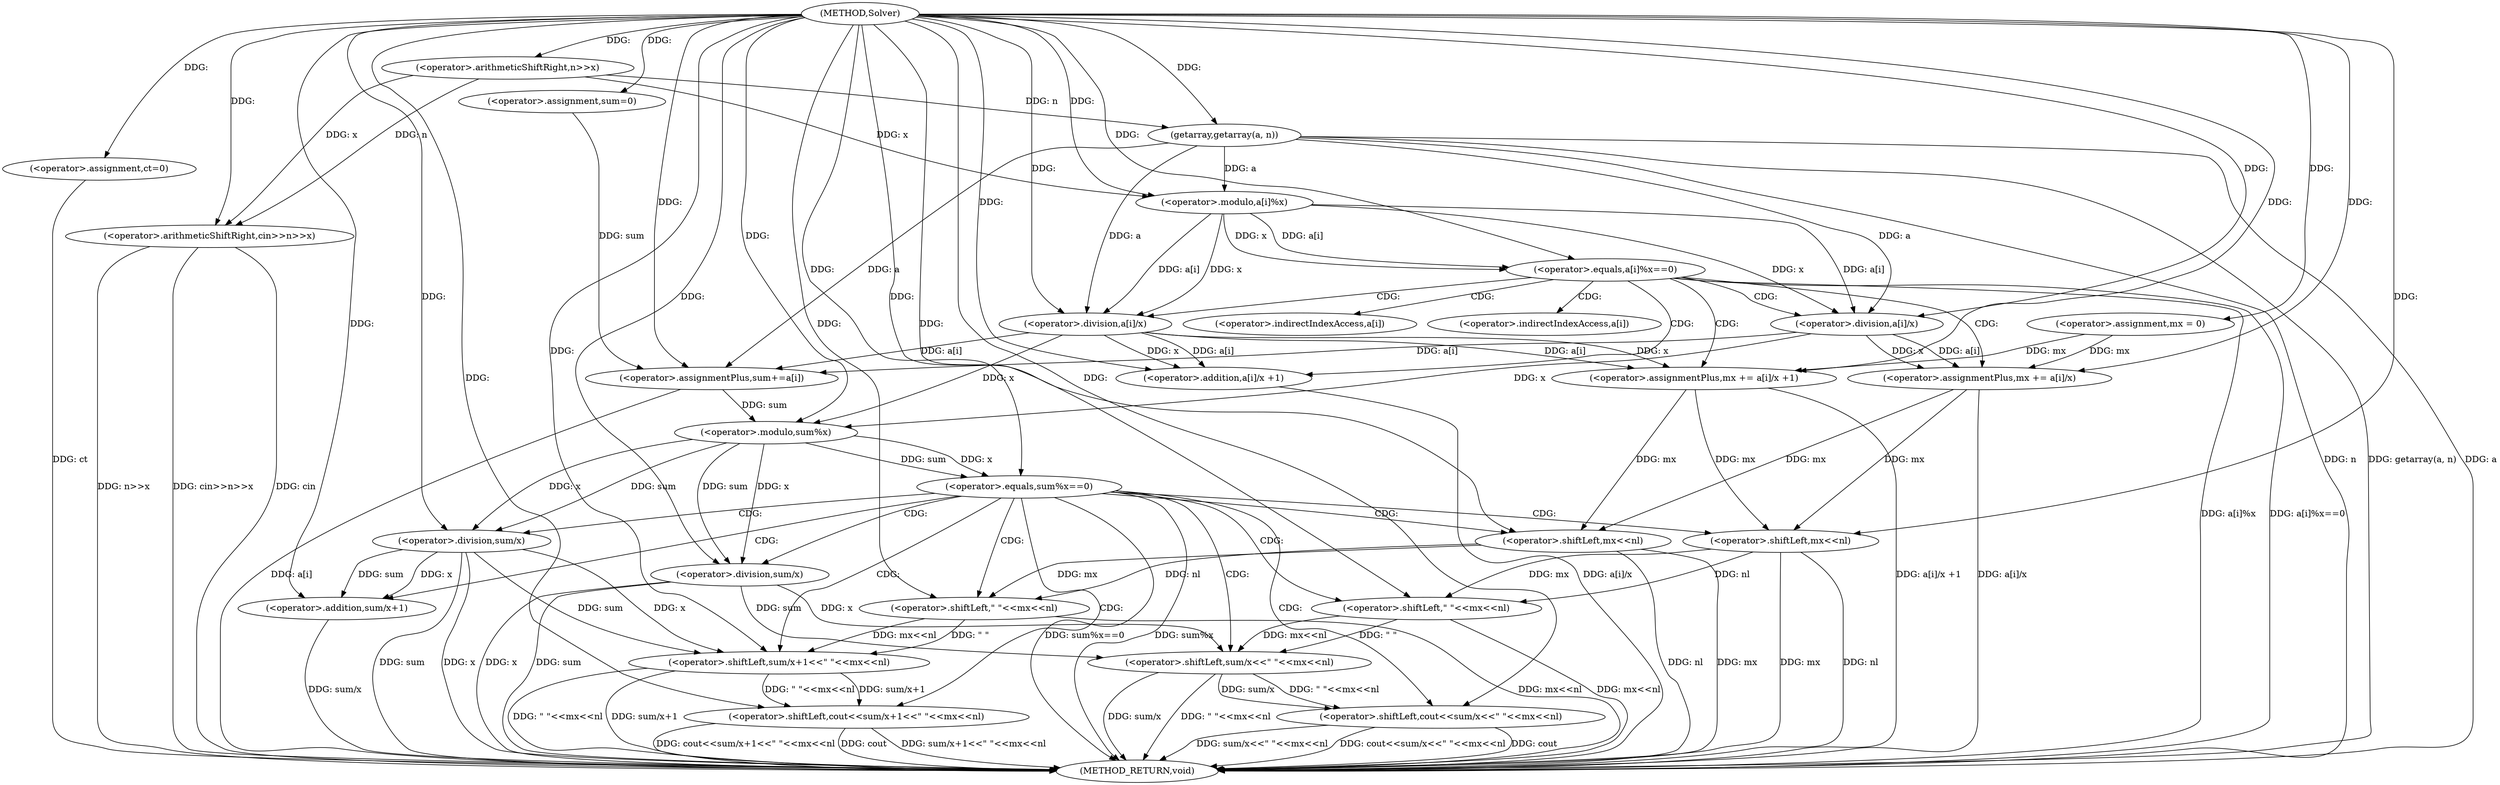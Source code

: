 digraph "Solver" {  
"1000101" [label = "(METHOD,Solver)" ]
"1000193" [label = "(METHOD_RETURN,void)" ]
"1000105" [label = "(<operator>.arithmeticShiftRight,cin>>n>>x)" ]
"1000111" [label = "(getarray,getarray(a, n))" ]
"1000115" [label = "(<operator>.assignment,ct=0)" ]
"1000119" [label = "(<operator>.assignment,mx = 0)" ]
"1000151" [label = "(<operator>.assignment,sum=0)" ]
"1000155" [label = "(<operator>.assignmentPlus,sum+=a[i])" ]
"1000161" [label = "(<operator>.equals,sum%x==0)" ]
"1000107" [label = "(<operator>.arithmeticShiftRight,n>>x)" ]
"1000124" [label = "(<operator>.equals,a[i]%x==0)" ]
"1000167" [label = "(<operator>.shiftLeft,cout<<sum/x<<\" \"<<mx<<nl)" ]
"1000132" [label = "(<operator>.assignmentPlus,mx += a[i]/x)" ]
"1000162" [label = "(<operator>.modulo,sum%x)" ]
"1000180" [label = "(<operator>.shiftLeft,cout<<sum/x+1<<\" \"<<mx<<nl)" ]
"1000125" [label = "(<operator>.modulo,a[i]%x)" ]
"1000141" [label = "(<operator>.assignmentPlus,mx += a[i]/x +1)" ]
"1000169" [label = "(<operator>.shiftLeft,sum/x<<\" \"<<mx<<nl)" ]
"1000134" [label = "(<operator>.division,a[i]/x)" ]
"1000170" [label = "(<operator>.division,sum/x)" ]
"1000173" [label = "(<operator>.shiftLeft,\" \"<<mx<<nl)" ]
"1000182" [label = "(<operator>.shiftLeft,sum/x+1<<\" \"<<mx<<nl)" ]
"1000143" [label = "(<operator>.addition,a[i]/x +1)" ]
"1000175" [label = "(<operator>.shiftLeft,mx<<nl)" ]
"1000183" [label = "(<operator>.addition,sum/x+1)" ]
"1000188" [label = "(<operator>.shiftLeft,\" \"<<mx<<nl)" ]
"1000144" [label = "(<operator>.division,a[i]/x)" ]
"1000184" [label = "(<operator>.division,sum/x)" ]
"1000190" [label = "(<operator>.shiftLeft,mx<<nl)" ]
"1000135" [label = "(<operator>.indirectIndexAccess,a[i])" ]
"1000145" [label = "(<operator>.indirectIndexAccess,a[i])" ]
  "1000105" -> "1000193"  [ label = "DDG: n>>x"] 
  "1000105" -> "1000193"  [ label = "DDG: cin>>n>>x"] 
  "1000111" -> "1000193"  [ label = "DDG: a"] 
  "1000111" -> "1000193"  [ label = "DDG: n"] 
  "1000111" -> "1000193"  [ label = "DDG: getarray(a, n)"] 
  "1000115" -> "1000193"  [ label = "DDG: ct"] 
  "1000124" -> "1000193"  [ label = "DDG: a[i]%x"] 
  "1000124" -> "1000193"  [ label = "DDG: a[i]%x==0"] 
  "1000143" -> "1000193"  [ label = "DDG: a[i]/x"] 
  "1000141" -> "1000193"  [ label = "DDG: a[i]/x +1"] 
  "1000132" -> "1000193"  [ label = "DDG: a[i]/x"] 
  "1000155" -> "1000193"  [ label = "DDG: a[i]"] 
  "1000161" -> "1000193"  [ label = "DDG: sum%x"] 
  "1000161" -> "1000193"  [ label = "DDG: sum%x==0"] 
  "1000180" -> "1000193"  [ label = "DDG: cout"] 
  "1000184" -> "1000193"  [ label = "DDG: sum"] 
  "1000184" -> "1000193"  [ label = "DDG: x"] 
  "1000183" -> "1000193"  [ label = "DDG: sum/x"] 
  "1000182" -> "1000193"  [ label = "DDG: sum/x+1"] 
  "1000190" -> "1000193"  [ label = "DDG: mx"] 
  "1000190" -> "1000193"  [ label = "DDG: nl"] 
  "1000188" -> "1000193"  [ label = "DDG: mx<<nl"] 
  "1000182" -> "1000193"  [ label = "DDG: \" \"<<mx<<nl"] 
  "1000180" -> "1000193"  [ label = "DDG: sum/x+1<<\" \"<<mx<<nl"] 
  "1000180" -> "1000193"  [ label = "DDG: cout<<sum/x+1<<\" \"<<mx<<nl"] 
  "1000167" -> "1000193"  [ label = "DDG: cout"] 
  "1000170" -> "1000193"  [ label = "DDG: sum"] 
  "1000170" -> "1000193"  [ label = "DDG: x"] 
  "1000169" -> "1000193"  [ label = "DDG: sum/x"] 
  "1000175" -> "1000193"  [ label = "DDG: mx"] 
  "1000175" -> "1000193"  [ label = "DDG: nl"] 
  "1000173" -> "1000193"  [ label = "DDG: mx<<nl"] 
  "1000169" -> "1000193"  [ label = "DDG: \" \"<<mx<<nl"] 
  "1000167" -> "1000193"  [ label = "DDG: sum/x<<\" \"<<mx<<nl"] 
  "1000167" -> "1000193"  [ label = "DDG: cout<<sum/x<<\" \"<<mx<<nl"] 
  "1000105" -> "1000193"  [ label = "DDG: cin"] 
  "1000101" -> "1000115"  [ label = "DDG: "] 
  "1000101" -> "1000119"  [ label = "DDG: "] 
  "1000101" -> "1000151"  [ label = "DDG: "] 
  "1000101" -> "1000105"  [ label = "DDG: "] 
  "1000107" -> "1000105"  [ label = "DDG: x"] 
  "1000107" -> "1000105"  [ label = "DDG: n"] 
  "1000101" -> "1000111"  [ label = "DDG: "] 
  "1000107" -> "1000111"  [ label = "DDG: n"] 
  "1000111" -> "1000155"  [ label = "DDG: a"] 
  "1000144" -> "1000155"  [ label = "DDG: a[i]"] 
  "1000134" -> "1000155"  [ label = "DDG: a[i]"] 
  "1000101" -> "1000107"  [ label = "DDG: "] 
  "1000151" -> "1000155"  [ label = "DDG: sum"] 
  "1000101" -> "1000155"  [ label = "DDG: "] 
  "1000162" -> "1000161"  [ label = "DDG: sum"] 
  "1000162" -> "1000161"  [ label = "DDG: x"] 
  "1000101" -> "1000161"  [ label = "DDG: "] 
  "1000125" -> "1000124"  [ label = "DDG: x"] 
  "1000125" -> "1000124"  [ label = "DDG: a[i]"] 
  "1000101" -> "1000124"  [ label = "DDG: "] 
  "1000134" -> "1000132"  [ label = "DDG: x"] 
  "1000134" -> "1000132"  [ label = "DDG: a[i]"] 
  "1000155" -> "1000162"  [ label = "DDG: sum"] 
  "1000101" -> "1000162"  [ label = "DDG: "] 
  "1000144" -> "1000162"  [ label = "DDG: x"] 
  "1000134" -> "1000162"  [ label = "DDG: x"] 
  "1000101" -> "1000167"  [ label = "DDG: "] 
  "1000169" -> "1000167"  [ label = "DDG: sum/x"] 
  "1000169" -> "1000167"  [ label = "DDG: \" \"<<mx<<nl"] 
  "1000111" -> "1000125"  [ label = "DDG: a"] 
  "1000107" -> "1000125"  [ label = "DDG: x"] 
  "1000101" -> "1000125"  [ label = "DDG: "] 
  "1000119" -> "1000132"  [ label = "DDG: mx"] 
  "1000101" -> "1000132"  [ label = "DDG: "] 
  "1000144" -> "1000141"  [ label = "DDG: x"] 
  "1000144" -> "1000141"  [ label = "DDG: a[i]"] 
  "1000101" -> "1000141"  [ label = "DDG: "] 
  "1000170" -> "1000169"  [ label = "DDG: sum"] 
  "1000170" -> "1000169"  [ label = "DDG: x"] 
  "1000173" -> "1000169"  [ label = "DDG: \" \""] 
  "1000173" -> "1000169"  [ label = "DDG: mx<<nl"] 
  "1000101" -> "1000180"  [ label = "DDG: "] 
  "1000182" -> "1000180"  [ label = "DDG: \" \"<<mx<<nl"] 
  "1000182" -> "1000180"  [ label = "DDG: sum/x+1"] 
  "1000111" -> "1000134"  [ label = "DDG: a"] 
  "1000125" -> "1000134"  [ label = "DDG: a[i]"] 
  "1000125" -> "1000134"  [ label = "DDG: x"] 
  "1000101" -> "1000134"  [ label = "DDG: "] 
  "1000119" -> "1000141"  [ label = "DDG: mx"] 
  "1000162" -> "1000170"  [ label = "DDG: sum"] 
  "1000101" -> "1000170"  [ label = "DDG: "] 
  "1000162" -> "1000170"  [ label = "DDG: x"] 
  "1000101" -> "1000173"  [ label = "DDG: "] 
  "1000175" -> "1000173"  [ label = "DDG: mx"] 
  "1000175" -> "1000173"  [ label = "DDG: nl"] 
  "1000101" -> "1000182"  [ label = "DDG: "] 
  "1000184" -> "1000182"  [ label = "DDG: x"] 
  "1000184" -> "1000182"  [ label = "DDG: sum"] 
  "1000188" -> "1000182"  [ label = "DDG: mx<<nl"] 
  "1000188" -> "1000182"  [ label = "DDG: \" \""] 
  "1000144" -> "1000143"  [ label = "DDG: x"] 
  "1000144" -> "1000143"  [ label = "DDG: a[i]"] 
  "1000101" -> "1000143"  [ label = "DDG: "] 
  "1000141" -> "1000175"  [ label = "DDG: mx"] 
  "1000132" -> "1000175"  [ label = "DDG: mx"] 
  "1000101" -> "1000175"  [ label = "DDG: "] 
  "1000184" -> "1000183"  [ label = "DDG: x"] 
  "1000184" -> "1000183"  [ label = "DDG: sum"] 
  "1000101" -> "1000183"  [ label = "DDG: "] 
  "1000101" -> "1000188"  [ label = "DDG: "] 
  "1000190" -> "1000188"  [ label = "DDG: mx"] 
  "1000190" -> "1000188"  [ label = "DDG: nl"] 
  "1000111" -> "1000144"  [ label = "DDG: a"] 
  "1000125" -> "1000144"  [ label = "DDG: a[i]"] 
  "1000125" -> "1000144"  [ label = "DDG: x"] 
  "1000101" -> "1000144"  [ label = "DDG: "] 
  "1000162" -> "1000184"  [ label = "DDG: sum"] 
  "1000101" -> "1000184"  [ label = "DDG: "] 
  "1000162" -> "1000184"  [ label = "DDG: x"] 
  "1000141" -> "1000190"  [ label = "DDG: mx"] 
  "1000132" -> "1000190"  [ label = "DDG: mx"] 
  "1000101" -> "1000190"  [ label = "DDG: "] 
  "1000161" -> "1000188"  [ label = "CDG: "] 
  "1000161" -> "1000190"  [ label = "CDG: "] 
  "1000161" -> "1000167"  [ label = "CDG: "] 
  "1000161" -> "1000173"  [ label = "CDG: "] 
  "1000161" -> "1000175"  [ label = "CDG: "] 
  "1000161" -> "1000170"  [ label = "CDG: "] 
  "1000161" -> "1000182"  [ label = "CDG: "] 
  "1000161" -> "1000184"  [ label = "CDG: "] 
  "1000161" -> "1000180"  [ label = "CDG: "] 
  "1000161" -> "1000183"  [ label = "CDG: "] 
  "1000161" -> "1000169"  [ label = "CDG: "] 
  "1000124" -> "1000143"  [ label = "CDG: "] 
  "1000124" -> "1000132"  [ label = "CDG: "] 
  "1000124" -> "1000141"  [ label = "CDG: "] 
  "1000124" -> "1000145"  [ label = "CDG: "] 
  "1000124" -> "1000135"  [ label = "CDG: "] 
  "1000124" -> "1000144"  [ label = "CDG: "] 
  "1000124" -> "1000134"  [ label = "CDG: "] 
}
